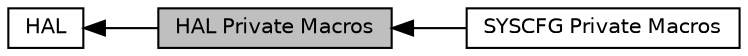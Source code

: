 digraph "HAL Private Macros"
{
  edge [fontname="Helvetica",fontsize="10",labelfontname="Helvetica",labelfontsize="10"];
  node [fontname="Helvetica",fontsize="10",shape=box];
  rankdir=LR;
  Node2 [label="HAL",height=0.2,width=0.4,color="black", fillcolor="white", style="filled",URL="$group___h_a_l.html",tooltip="HAL module driver."];
  Node1 [label="HAL Private Macros",height=0.2,width=0.4,color="black", fillcolor="grey75", style="filled", fontcolor="black",tooltip=" "];
  Node3 [label="SYSCFG Private Macros",height=0.2,width=0.4,color="black", fillcolor="white", style="filled",URL="$group___s_y_s_c_f_g___private___macros.html",tooltip=" "];
  Node2->Node1 [shape=plaintext, dir="back", style="solid"];
  Node1->Node3 [shape=plaintext, dir="back", style="solid"];
}

